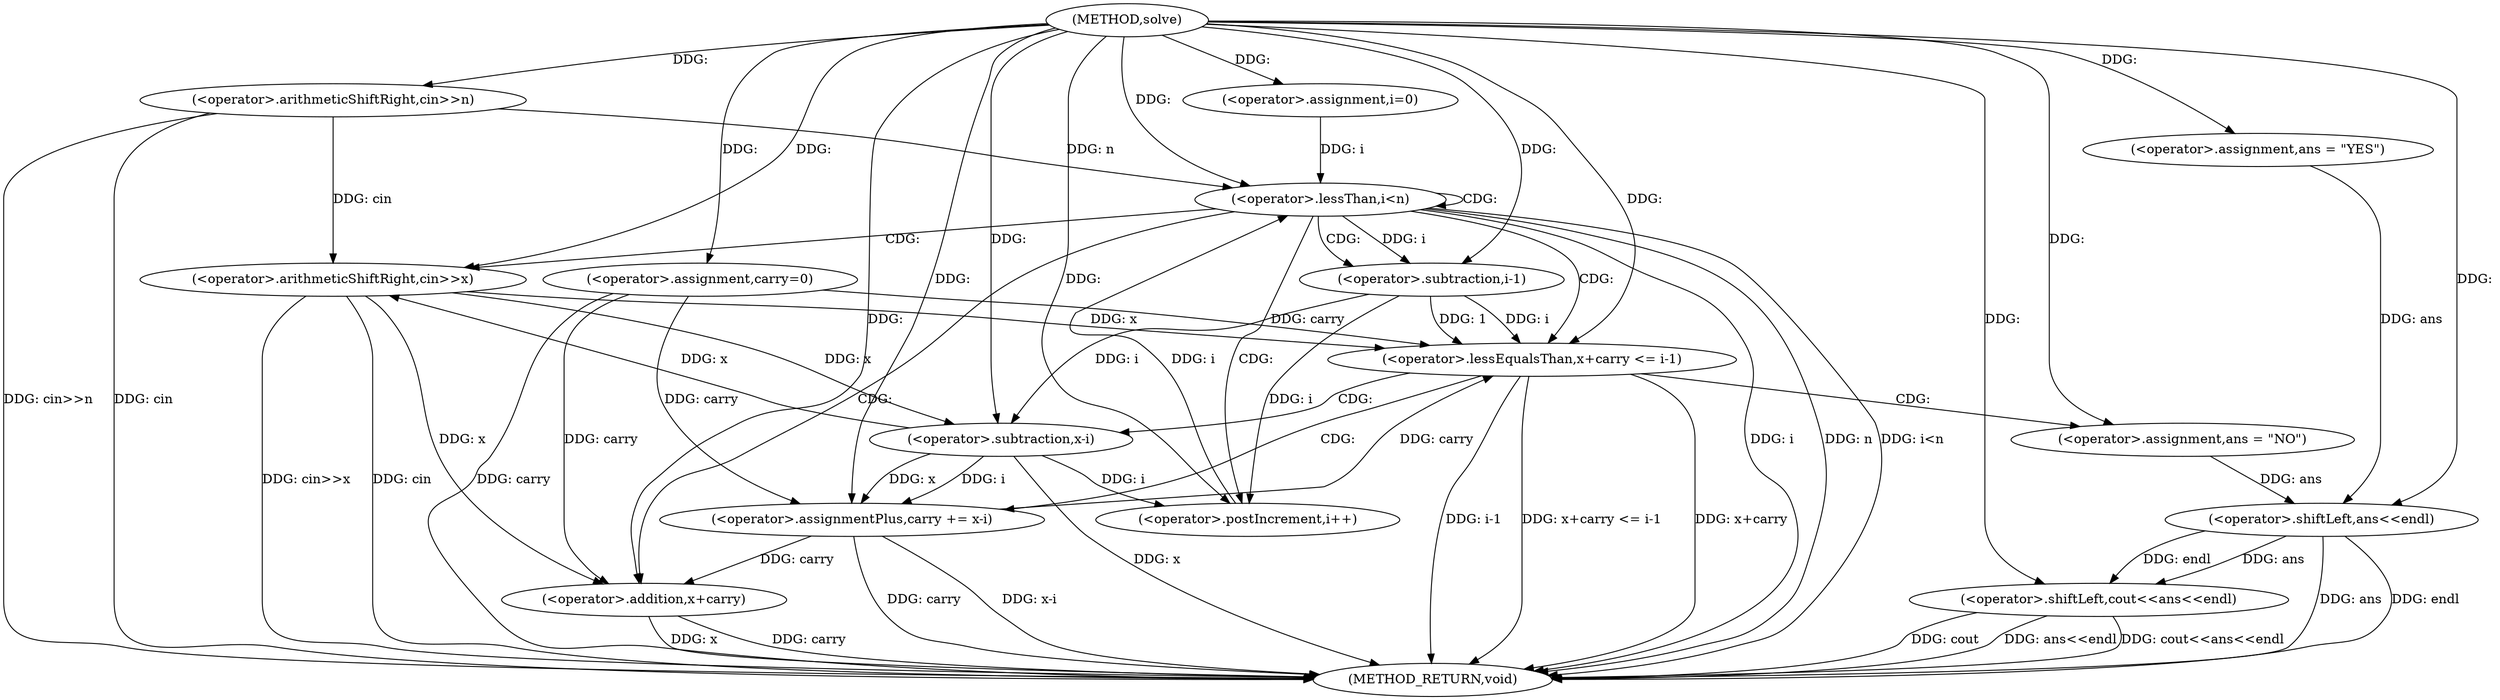 digraph "solve" {  
"1000108" [label = "(METHOD,solve)" ]
"1000161" [label = "(METHOD_RETURN,void)" ]
"1000111" [label = "(<operator>.arithmeticShiftRight,cin>>n)" ]
"1000115" [label = "(<operator>.assignment,carry=0)" ]
"1000119" [label = "(<operator>.assignment,ans = \"YES\")" ]
"1000156" [label = "(<operator>.shiftLeft,cout<<ans<<endl)" ]
"1000124" [label = "(<operator>.assignment,i=0)" ]
"1000127" [label = "(<operator>.lessThan,i<n)" ]
"1000130" [label = "(<operator>.postIncrement,i++)" ]
"1000134" [label = "(<operator>.arithmeticShiftRight,cin>>x)" ]
"1000158" [label = "(<operator>.shiftLeft,ans<<endl)" ]
"1000138" [label = "(<operator>.lessEqualsThan,x+carry <= i-1)" ]
"1000146" [label = "(<operator>.assignment,ans = \"NO\")" ]
"1000139" [label = "(<operator>.addition,x+carry)" ]
"1000142" [label = "(<operator>.subtraction,i-1)" ]
"1000151" [label = "(<operator>.assignmentPlus,carry += x-i)" ]
"1000153" [label = "(<operator>.subtraction,x-i)" ]
  "1000111" -> "1000161"  [ label = "DDG: cin"] 
  "1000111" -> "1000161"  [ label = "DDG: cin>>n"] 
  "1000115" -> "1000161"  [ label = "DDG: carry"] 
  "1000127" -> "1000161"  [ label = "DDG: i"] 
  "1000127" -> "1000161"  [ label = "DDG: n"] 
  "1000127" -> "1000161"  [ label = "DDG: i<n"] 
  "1000158" -> "1000161"  [ label = "DDG: ans"] 
  "1000156" -> "1000161"  [ label = "DDG: ans<<endl"] 
  "1000156" -> "1000161"  [ label = "DDG: cout<<ans<<endl"] 
  "1000134" -> "1000161"  [ label = "DDG: cin"] 
  "1000134" -> "1000161"  [ label = "DDG: cin>>x"] 
  "1000139" -> "1000161"  [ label = "DDG: x"] 
  "1000139" -> "1000161"  [ label = "DDG: carry"] 
  "1000138" -> "1000161"  [ label = "DDG: x+carry"] 
  "1000138" -> "1000161"  [ label = "DDG: i-1"] 
  "1000138" -> "1000161"  [ label = "DDG: x+carry <= i-1"] 
  "1000151" -> "1000161"  [ label = "DDG: carry"] 
  "1000153" -> "1000161"  [ label = "DDG: x"] 
  "1000151" -> "1000161"  [ label = "DDG: x-i"] 
  "1000158" -> "1000161"  [ label = "DDG: endl"] 
  "1000156" -> "1000161"  [ label = "DDG: cout"] 
  "1000108" -> "1000115"  [ label = "DDG: "] 
  "1000108" -> "1000119"  [ label = "DDG: "] 
  "1000108" -> "1000111"  [ label = "DDG: "] 
  "1000108" -> "1000124"  [ label = "DDG: "] 
  "1000108" -> "1000156"  [ label = "DDG: "] 
  "1000158" -> "1000156"  [ label = "DDG: endl"] 
  "1000158" -> "1000156"  [ label = "DDG: ans"] 
  "1000124" -> "1000127"  [ label = "DDG: i"] 
  "1000130" -> "1000127"  [ label = "DDG: i"] 
  "1000108" -> "1000127"  [ label = "DDG: "] 
  "1000111" -> "1000127"  [ label = "DDG: n"] 
  "1000142" -> "1000130"  [ label = "DDG: i"] 
  "1000153" -> "1000130"  [ label = "DDG: i"] 
  "1000108" -> "1000130"  [ label = "DDG: "] 
  "1000119" -> "1000158"  [ label = "DDG: ans"] 
  "1000146" -> "1000158"  [ label = "DDG: ans"] 
  "1000108" -> "1000158"  [ label = "DDG: "] 
  "1000111" -> "1000134"  [ label = "DDG: cin"] 
  "1000108" -> "1000134"  [ label = "DDG: "] 
  "1000153" -> "1000134"  [ label = "DDG: x"] 
  "1000115" -> "1000138"  [ label = "DDG: carry"] 
  "1000151" -> "1000138"  [ label = "DDG: carry"] 
  "1000108" -> "1000138"  [ label = "DDG: "] 
  "1000134" -> "1000138"  [ label = "DDG: x"] 
  "1000142" -> "1000138"  [ label = "DDG: i"] 
  "1000142" -> "1000138"  [ label = "DDG: 1"] 
  "1000108" -> "1000146"  [ label = "DDG: "] 
  "1000134" -> "1000139"  [ label = "DDG: x"] 
  "1000108" -> "1000139"  [ label = "DDG: "] 
  "1000115" -> "1000139"  [ label = "DDG: carry"] 
  "1000151" -> "1000139"  [ label = "DDG: carry"] 
  "1000127" -> "1000142"  [ label = "DDG: i"] 
  "1000108" -> "1000142"  [ label = "DDG: "] 
  "1000153" -> "1000151"  [ label = "DDG: i"] 
  "1000153" -> "1000151"  [ label = "DDG: x"] 
  "1000108" -> "1000151"  [ label = "DDG: "] 
  "1000115" -> "1000151"  [ label = "DDG: carry"] 
  "1000108" -> "1000153"  [ label = "DDG: "] 
  "1000134" -> "1000153"  [ label = "DDG: x"] 
  "1000142" -> "1000153"  [ label = "DDG: i"] 
  "1000127" -> "1000142"  [ label = "CDG: "] 
  "1000127" -> "1000130"  [ label = "CDG: "] 
  "1000127" -> "1000139"  [ label = "CDG: "] 
  "1000127" -> "1000127"  [ label = "CDG: "] 
  "1000127" -> "1000138"  [ label = "CDG: "] 
  "1000127" -> "1000134"  [ label = "CDG: "] 
  "1000138" -> "1000151"  [ label = "CDG: "] 
  "1000138" -> "1000153"  [ label = "CDG: "] 
  "1000138" -> "1000146"  [ label = "CDG: "] 
}
